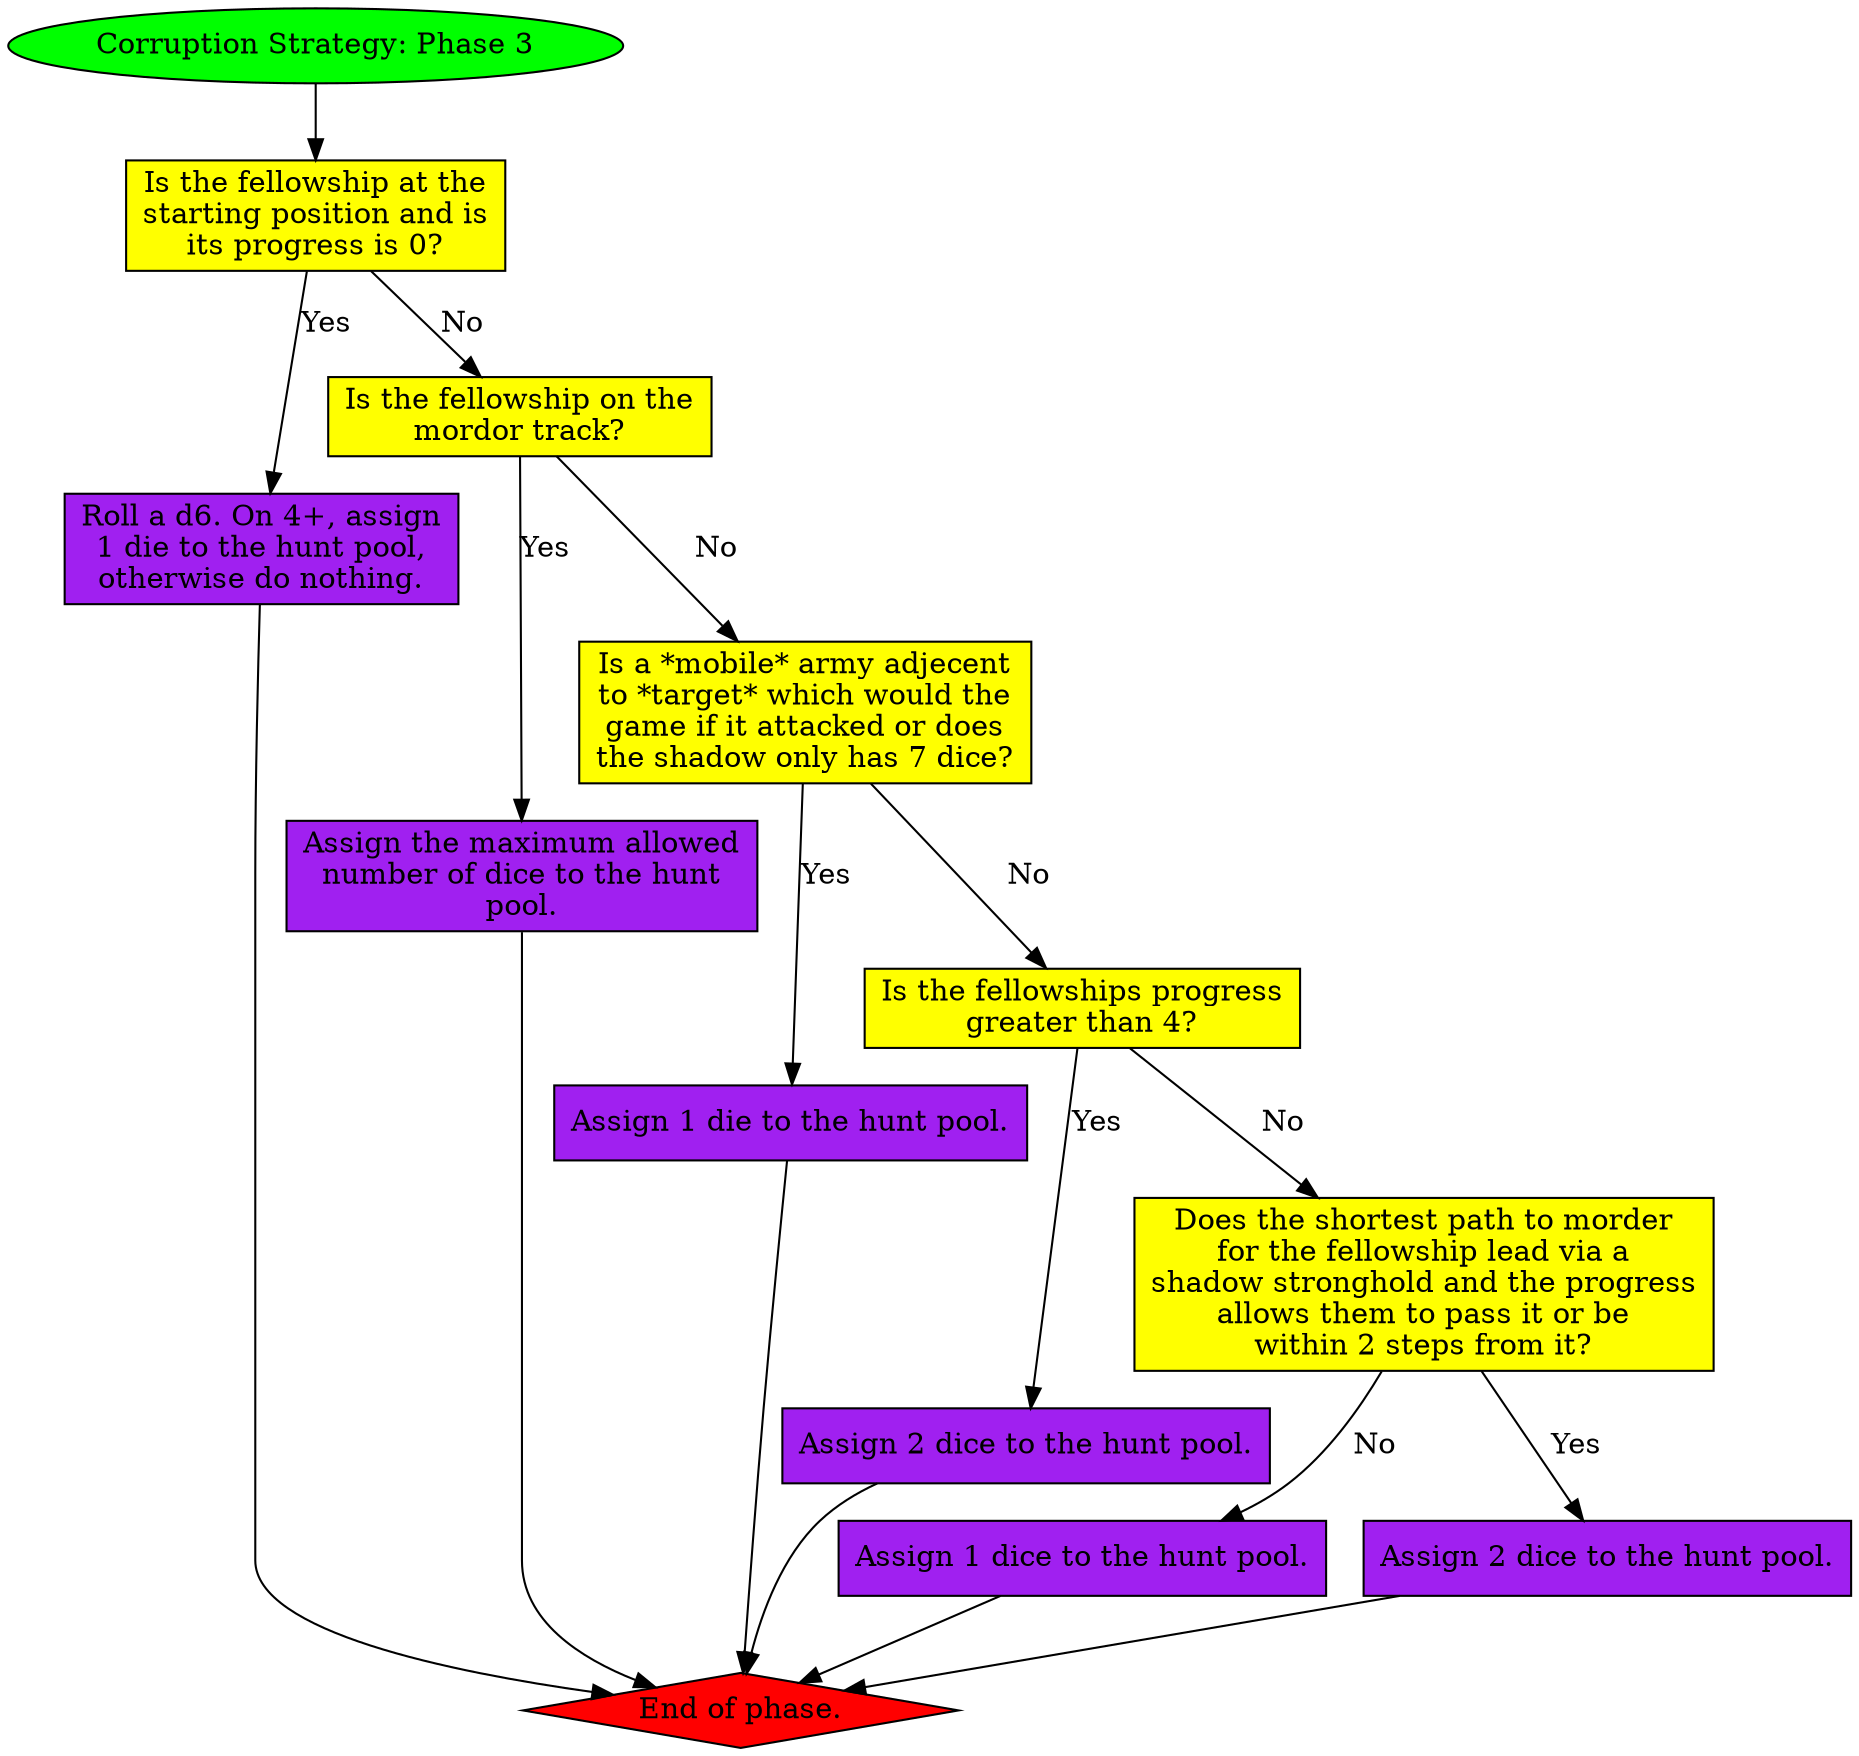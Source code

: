 digraph {
rankdir=TB;
	p3_1_yes [shape=box, style=filled, fillcolor=purple, label="Roll a d6. On 4+, assign\n1 die to the hunt pool,\notherwise do nothing.\n"];
	p3_1_yes -> p3_end;

	p3_2_yes [shape=box, style=filled, fillcolor=purple, label="Assign the maximum allowed\nnumber of dice to the hunt\npool.\n"];
	p3_2_yes -> p3_end;

	phase_3_corr [shape=ellipse, style=filled, fillcolor=green, label="Corruption Strategy: Phase 3"];
	phase_3_corr -> p3_1;

	p3_4_yes [shape=box, style=filled, fillcolor=purple, label="Assign 2 dice to the hunt pool.\n"];
	p3_4_yes -> p3_end;

	p3_2 [shape=box, style=filled, fillcolor=yellow, label="Is the fellowship on the\nmordor track?\n"];
	p3_2 -> p3_2_yes [label = "Yes"];
	p3_2 -> p3_3 [label = "No"];

	p3_3_yes [shape=box, style=filled, fillcolor=purple, label="Assign 1 die to the hunt pool.\n"];
	p3_3_yes -> p3_end;

	p3_5_no [shape=box, style=filled, fillcolor=purple, label="Assign 1 dice to the hunt pool.\n"];
	p3_5_no -> p3_end;

	p3_end [shape=diamond, style=filled, fillcolor=red, label="End of phase."];

	p3_3 [shape=box, style=filled, fillcolor=yellow, label="Is a *mobile* army adjecent\nto *target* which would the\ngame if it attacked or does\nthe shadow only has 7 dice?\n"];
	p3_3 -> p3_3_yes [label = "Yes"];
	p3_3 -> p3_4 [label = "No"];

	p3_1 [shape=box, style=filled, fillcolor=yellow, label="Is the fellowship at the\nstarting position and is\nits progress is 0?\n"];
	p3_1 -> p3_1_yes [label = "Yes"];
	p3_1 -> p3_2 [label = "No"];

	p3_5 [shape=box, style=filled, fillcolor=yellow, label="Does the shortest path to morder\nfor the fellowship lead via a\nshadow stronghold and the progress\nallows them to pass it or be\nwithin 2 steps from it?\n"];
	p3_5 -> p3_5_yes [label = "Yes"];
	p3_5 -> p3_5_no [label = "No"];

	p3_5_yes [shape=box, style=filled, fillcolor=purple, label="Assign 2 dice to the hunt pool.\n"];
	p3_5_yes -> p3_end;

	p3_4 [shape=box, style=filled, fillcolor=yellow, label="Is the fellowships progress\ngreater than 4?\n"];
	p3_4 -> p3_4_yes [label = "Yes"];
	p3_4 -> p3_5 [label = "No"];

}